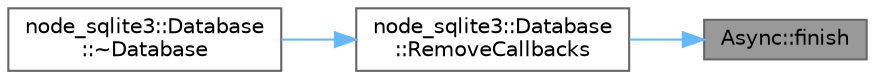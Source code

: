 digraph "Async::finish"
{
 // LATEX_PDF_SIZE
  bgcolor="transparent";
  edge [fontname=Helvetica,fontsize=10,labelfontname=Helvetica,labelfontsize=10];
  node [fontname=Helvetica,fontsize=10,shape=box,height=0.2,width=0.4];
  rankdir="RL";
  Node1 [id="Node000001",label="Async::finish",height=0.2,width=0.4,color="gray40", fillcolor="grey60", style="filled", fontcolor="black",tooltip=" "];
  Node1 -> Node2 [id="edge1_Node000001_Node000002",dir="back",color="steelblue1",style="solid",tooltip=" "];
  Node2 [id="Node000002",label="node_sqlite3::Database\l::RemoveCallbacks",height=0.2,width=0.4,color="grey40", fillcolor="white", style="filled",URL="$classnode__sqlite3_1_1_database.html#a029b6555983a63150ea2fd38014af0dd",tooltip=" "];
  Node2 -> Node3 [id="edge2_Node000002_Node000003",dir="back",color="steelblue1",style="solid",tooltip=" "];
  Node3 [id="Node000003",label="node_sqlite3::Database\l::~Database",height=0.2,width=0.4,color="grey40", fillcolor="white", style="filled",URL="$classnode__sqlite3_1_1_database.html#a5b3812208c367e678296fc22d08e4882",tooltip=" "];
}
